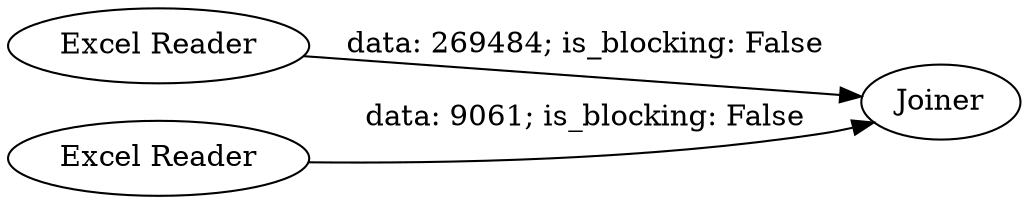 digraph {
	"-1402427869140448803_3" [label=Joiner]
	"-1402427869140448803_1" [label="Excel Reader"]
	"-1402427869140448803_2" [label="Excel Reader"]
	"-1402427869140448803_1" -> "-1402427869140448803_3" [label="data: 269484; is_blocking: False"]
	"-1402427869140448803_2" -> "-1402427869140448803_3" [label="data: 9061; is_blocking: False"]
	rankdir=LR
}
